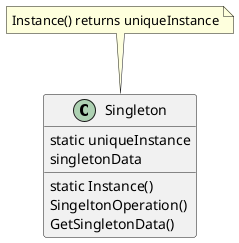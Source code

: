 @startuml
class Singleton {
  static Instance()
  SingeltonOperation()
  GetSingletonData()

  static uniqueInstance
  singletonData
}
note "Instance() returns uniqueInstance" as n1
n1 .. Singleton
@enduml